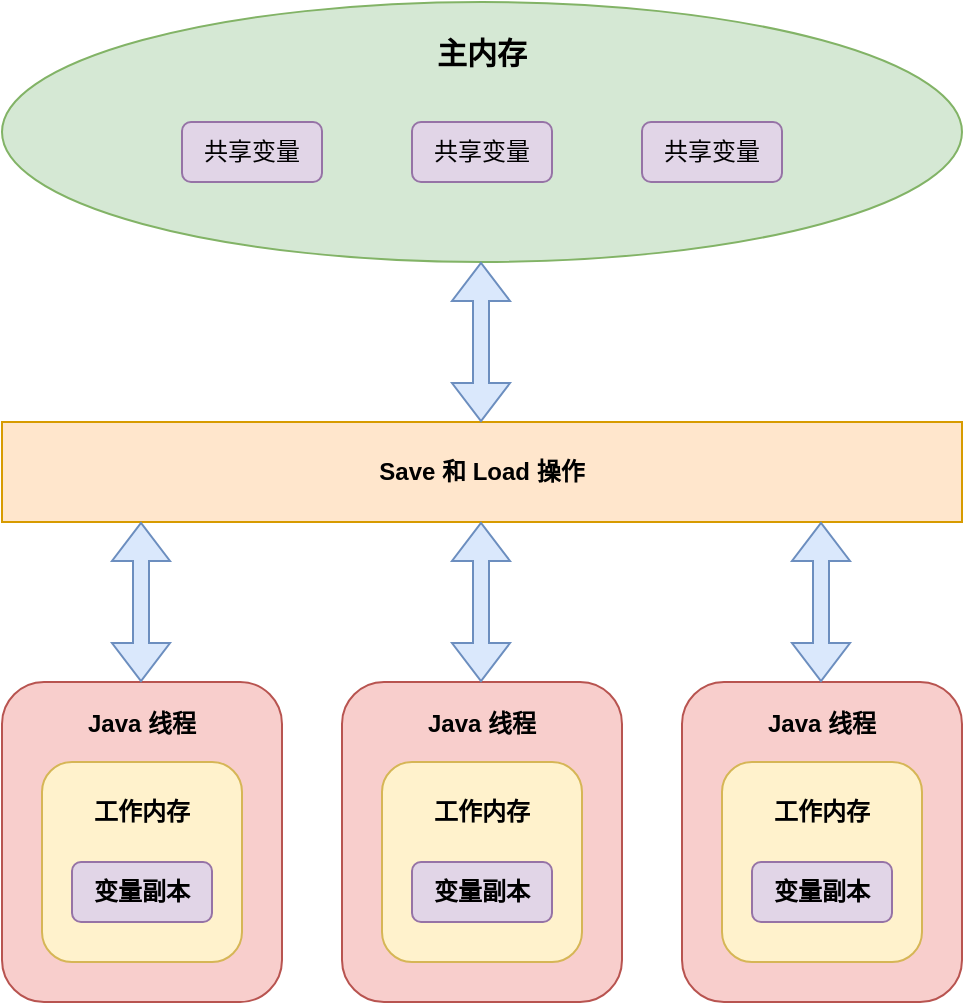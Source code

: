 <mxfile version="22.1.2" type="device">
  <diagram name="第 1 页" id="M1ARvg7j23dJQ8oXmpPu">
    <mxGraphModel dx="537" dy="901" grid="1" gridSize="10" guides="1" tooltips="1" connect="1" arrows="1" fold="1" page="1" pageScale="1" pageWidth="1169" pageHeight="827" math="0" shadow="0">
      <root>
        <mxCell id="0" />
        <mxCell id="1" parent="0" />
        <mxCell id="mFZofLNwEkIYwEjCU1TK-1" value="" style="ellipse;whiteSpace=wrap;html=1;fillColor=#d5e8d4;strokeColor=#82b366;" vertex="1" parent="1">
          <mxGeometry x="140" y="140" width="480" height="130" as="geometry" />
        </mxCell>
        <mxCell id="mFZofLNwEkIYwEjCU1TK-24" value="" style="group" vertex="1" connectable="0" parent="1">
          <mxGeometry x="310" y="480" width="140" height="160" as="geometry" />
        </mxCell>
        <mxCell id="mFZofLNwEkIYwEjCU1TK-2" value="" style="rounded=1;whiteSpace=wrap;html=1;fontStyle=1;fillColor=#f8cecc;strokeColor=#b85450;" vertex="1" parent="mFZofLNwEkIYwEjCU1TK-24">
          <mxGeometry width="140" height="160" as="geometry" />
        </mxCell>
        <mxCell id="mFZofLNwEkIYwEjCU1TK-3" value="" style="rounded=1;whiteSpace=wrap;html=1;fillColor=#fff2cc;strokeColor=#d6b656;" vertex="1" parent="mFZofLNwEkIYwEjCU1TK-24">
          <mxGeometry x="20" y="40" width="100" height="100" as="geometry" />
        </mxCell>
        <mxCell id="mFZofLNwEkIYwEjCU1TK-4" value="Java 线程" style="text;html=1;strokeColor=none;fillColor=none;align=center;verticalAlign=middle;whiteSpace=wrap;rounded=0;fontStyle=1" vertex="1" parent="mFZofLNwEkIYwEjCU1TK-24">
          <mxGeometry x="40" y="6" width="60" height="30" as="geometry" />
        </mxCell>
        <mxCell id="mFZofLNwEkIYwEjCU1TK-21" value="工作内存" style="text;html=1;strokeColor=none;fillColor=none;align=center;verticalAlign=middle;whiteSpace=wrap;rounded=0;fontStyle=1" vertex="1" parent="mFZofLNwEkIYwEjCU1TK-24">
          <mxGeometry x="40" y="50" width="60" height="30" as="geometry" />
        </mxCell>
        <mxCell id="mFZofLNwEkIYwEjCU1TK-23" value="变量副本" style="rounded=1;whiteSpace=wrap;html=1;fontStyle=1;fillColor=#e1d5e7;strokeColor=#9673a6;" vertex="1" parent="mFZofLNwEkIYwEjCU1TK-24">
          <mxGeometry x="35" y="90" width="70" height="30" as="geometry" />
        </mxCell>
        <mxCell id="mFZofLNwEkIYwEjCU1TK-25" value="" style="group" vertex="1" connectable="0" parent="1">
          <mxGeometry x="480" y="480" width="140" height="160" as="geometry" />
        </mxCell>
        <mxCell id="mFZofLNwEkIYwEjCU1TK-26" value="" style="rounded=1;whiteSpace=wrap;html=1;fontStyle=1;fillColor=#f8cecc;strokeColor=#b85450;" vertex="1" parent="mFZofLNwEkIYwEjCU1TK-25">
          <mxGeometry width="140" height="160" as="geometry" />
        </mxCell>
        <mxCell id="mFZofLNwEkIYwEjCU1TK-27" value="" style="rounded=1;whiteSpace=wrap;html=1;fillColor=#fff2cc;strokeColor=#d6b656;" vertex="1" parent="mFZofLNwEkIYwEjCU1TK-25">
          <mxGeometry x="20" y="40" width="100" height="100" as="geometry" />
        </mxCell>
        <mxCell id="mFZofLNwEkIYwEjCU1TK-28" value="Java 线程" style="text;html=1;strokeColor=none;fillColor=none;align=center;verticalAlign=middle;whiteSpace=wrap;rounded=0;fontStyle=1" vertex="1" parent="mFZofLNwEkIYwEjCU1TK-25">
          <mxGeometry x="40" y="6" width="60" height="30" as="geometry" />
        </mxCell>
        <mxCell id="mFZofLNwEkIYwEjCU1TK-29" value="工作内存" style="text;html=1;strokeColor=none;fillColor=none;align=center;verticalAlign=middle;whiteSpace=wrap;rounded=0;fontStyle=1" vertex="1" parent="mFZofLNwEkIYwEjCU1TK-25">
          <mxGeometry x="40" y="50" width="60" height="30" as="geometry" />
        </mxCell>
        <mxCell id="mFZofLNwEkIYwEjCU1TK-30" value="变量副本" style="rounded=1;whiteSpace=wrap;html=1;fontStyle=1;fillColor=#e1d5e7;strokeColor=#9673a6;" vertex="1" parent="mFZofLNwEkIYwEjCU1TK-25">
          <mxGeometry x="35" y="90" width="70" height="30" as="geometry" />
        </mxCell>
        <mxCell id="mFZofLNwEkIYwEjCU1TK-31" value="" style="group" vertex="1" connectable="0" parent="1">
          <mxGeometry x="140" y="480" width="140" height="160" as="geometry" />
        </mxCell>
        <mxCell id="mFZofLNwEkIYwEjCU1TK-32" value="" style="rounded=1;whiteSpace=wrap;html=1;fontStyle=1;fillColor=#f8cecc;strokeColor=#b85450;" vertex="1" parent="mFZofLNwEkIYwEjCU1TK-31">
          <mxGeometry width="140" height="160" as="geometry" />
        </mxCell>
        <mxCell id="mFZofLNwEkIYwEjCU1TK-33" value="" style="rounded=1;whiteSpace=wrap;html=1;fillColor=#fff2cc;strokeColor=#d6b656;" vertex="1" parent="mFZofLNwEkIYwEjCU1TK-31">
          <mxGeometry x="20" y="40" width="100" height="100" as="geometry" />
        </mxCell>
        <mxCell id="mFZofLNwEkIYwEjCU1TK-34" value="Java 线程" style="text;html=1;strokeColor=none;fillColor=none;align=center;verticalAlign=middle;whiteSpace=wrap;rounded=0;fontStyle=1" vertex="1" parent="mFZofLNwEkIYwEjCU1TK-31">
          <mxGeometry x="40" y="6" width="60" height="30" as="geometry" />
        </mxCell>
        <mxCell id="mFZofLNwEkIYwEjCU1TK-35" value="工作内存" style="text;html=1;strokeColor=none;fillColor=none;align=center;verticalAlign=middle;whiteSpace=wrap;rounded=0;fontStyle=1" vertex="1" parent="mFZofLNwEkIYwEjCU1TK-31">
          <mxGeometry x="40" y="50" width="60" height="30" as="geometry" />
        </mxCell>
        <mxCell id="mFZofLNwEkIYwEjCU1TK-36" value="变量副本" style="rounded=1;whiteSpace=wrap;html=1;fontStyle=1;fillColor=#e1d5e7;strokeColor=#9673a6;" vertex="1" parent="mFZofLNwEkIYwEjCU1TK-31">
          <mxGeometry x="35" y="90" width="70" height="30" as="geometry" />
        </mxCell>
        <mxCell id="mFZofLNwEkIYwEjCU1TK-37" value="Save 和 Load 操作" style="rounded=0;whiteSpace=wrap;html=1;fontStyle=1;fillColor=#ffe6cc;strokeColor=#d79b00;" vertex="1" parent="1">
          <mxGeometry x="140" y="350" width="480" height="50" as="geometry" />
        </mxCell>
        <mxCell id="mFZofLNwEkIYwEjCU1TK-39" value="" style="shape=flexArrow;endArrow=classic;startArrow=classic;html=1;rounded=0;width=8;fillColor=#dae8fc;strokeColor=#6c8ebf;" edge="1" parent="1">
          <mxGeometry width="100" height="100" relative="1" as="geometry">
            <mxPoint x="209.5" y="480" as="sourcePoint" />
            <mxPoint x="209.5" y="400" as="targetPoint" />
          </mxGeometry>
        </mxCell>
        <mxCell id="mFZofLNwEkIYwEjCU1TK-40" value="" style="shape=flexArrow;endArrow=classic;startArrow=classic;html=1;rounded=0;width=8;fillColor=#dae8fc;strokeColor=#6c8ebf;" edge="1" parent="1">
          <mxGeometry width="100" height="100" relative="1" as="geometry">
            <mxPoint x="379.5" y="350" as="sourcePoint" />
            <mxPoint x="379.5" y="270" as="targetPoint" />
          </mxGeometry>
        </mxCell>
        <mxCell id="mFZofLNwEkIYwEjCU1TK-41" value="" style="shape=flexArrow;endArrow=classic;startArrow=classic;html=1;rounded=0;width=8;fillColor=#dae8fc;strokeColor=#6c8ebf;" edge="1" parent="1">
          <mxGeometry width="100" height="100" relative="1" as="geometry">
            <mxPoint x="379.5" y="480" as="sourcePoint" />
            <mxPoint x="379.5" y="400" as="targetPoint" />
          </mxGeometry>
        </mxCell>
        <mxCell id="mFZofLNwEkIYwEjCU1TK-42" value="" style="shape=flexArrow;endArrow=classic;startArrow=classic;html=1;rounded=0;width=8;fillColor=#dae8fc;strokeColor=#6c8ebf;" edge="1" parent="1">
          <mxGeometry width="100" height="100" relative="1" as="geometry">
            <mxPoint x="549.5" y="480" as="sourcePoint" />
            <mxPoint x="549.5" y="400" as="targetPoint" />
          </mxGeometry>
        </mxCell>
        <mxCell id="mFZofLNwEkIYwEjCU1TK-43" value="主内存" style="text;html=1;strokeColor=none;fillColor=none;align=center;verticalAlign=middle;whiteSpace=wrap;rounded=0;fontStyle=1;fontSize=15;" vertex="1" parent="1">
          <mxGeometry x="350" y="150" width="60" height="30" as="geometry" />
        </mxCell>
        <mxCell id="mFZofLNwEkIYwEjCU1TK-46" value="共享变量" style="rounded=1;whiteSpace=wrap;html=1;fillColor=#e1d5e7;strokeColor=#9673a6;" vertex="1" parent="1">
          <mxGeometry x="230" y="200" width="70" height="30" as="geometry" />
        </mxCell>
        <mxCell id="mFZofLNwEkIYwEjCU1TK-47" value="共享变量" style="rounded=1;whiteSpace=wrap;html=1;fillColor=#e1d5e7;strokeColor=#9673a6;" vertex="1" parent="1">
          <mxGeometry x="345" y="200" width="70" height="30" as="geometry" />
        </mxCell>
        <mxCell id="mFZofLNwEkIYwEjCU1TK-48" value="共享变量" style="rounded=1;whiteSpace=wrap;html=1;fillColor=#e1d5e7;strokeColor=#9673a6;" vertex="1" parent="1">
          <mxGeometry x="460" y="200" width="70" height="30" as="geometry" />
        </mxCell>
      </root>
    </mxGraphModel>
  </diagram>
</mxfile>
